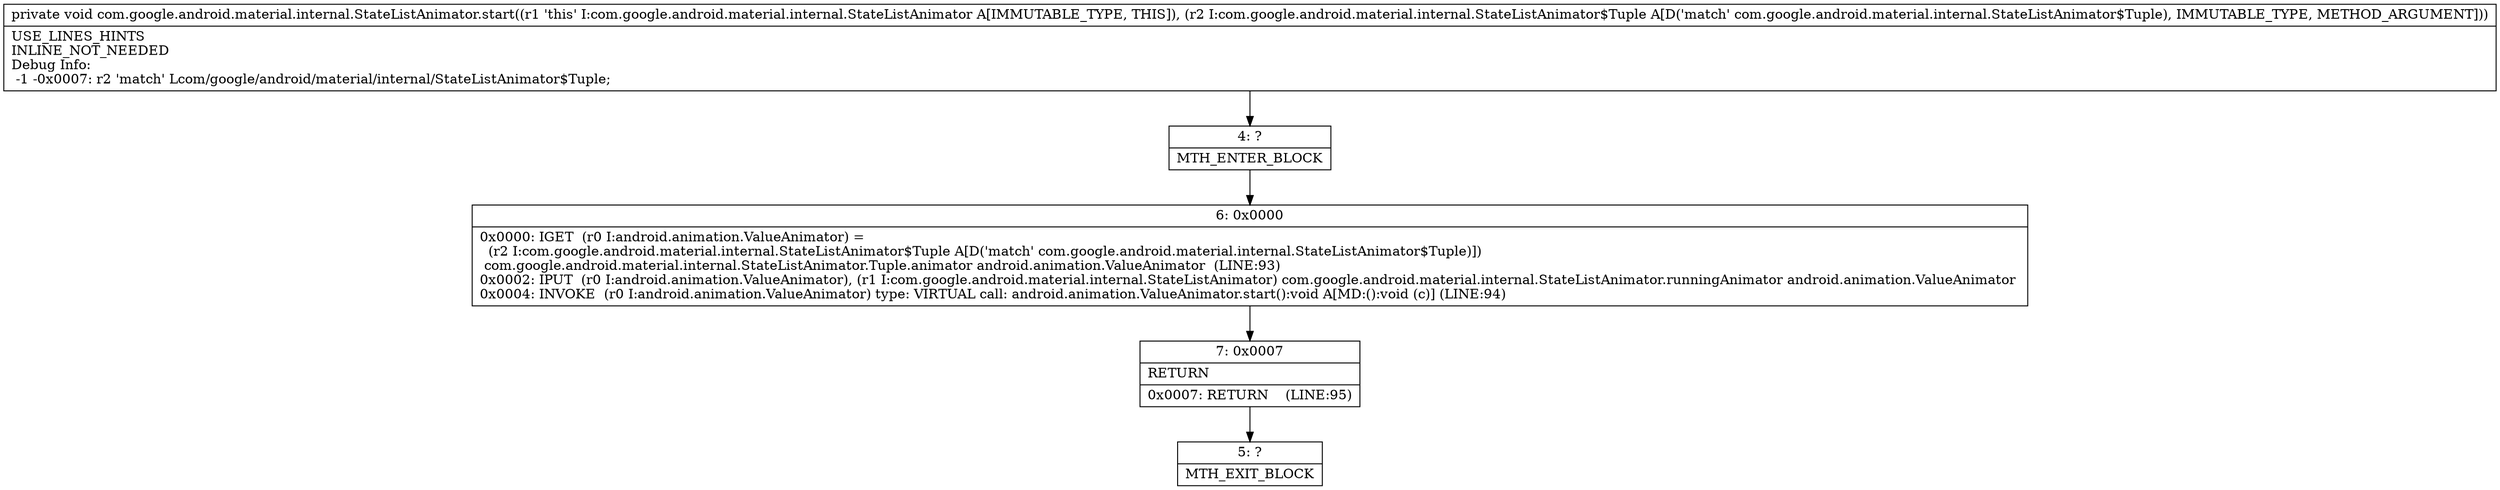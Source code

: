 digraph "CFG forcom.google.android.material.internal.StateListAnimator.start(Lcom\/google\/android\/material\/internal\/StateListAnimator$Tuple;)V" {
Node_4 [shape=record,label="{4\:\ ?|MTH_ENTER_BLOCK\l}"];
Node_6 [shape=record,label="{6\:\ 0x0000|0x0000: IGET  (r0 I:android.animation.ValueAnimator) = \l  (r2 I:com.google.android.material.internal.StateListAnimator$Tuple A[D('match' com.google.android.material.internal.StateListAnimator$Tuple)])\l com.google.android.material.internal.StateListAnimator.Tuple.animator android.animation.ValueAnimator  (LINE:93)\l0x0002: IPUT  (r0 I:android.animation.ValueAnimator), (r1 I:com.google.android.material.internal.StateListAnimator) com.google.android.material.internal.StateListAnimator.runningAnimator android.animation.ValueAnimator \l0x0004: INVOKE  (r0 I:android.animation.ValueAnimator) type: VIRTUAL call: android.animation.ValueAnimator.start():void A[MD:():void (c)] (LINE:94)\l}"];
Node_7 [shape=record,label="{7\:\ 0x0007|RETURN\l|0x0007: RETURN    (LINE:95)\l}"];
Node_5 [shape=record,label="{5\:\ ?|MTH_EXIT_BLOCK\l}"];
MethodNode[shape=record,label="{private void com.google.android.material.internal.StateListAnimator.start((r1 'this' I:com.google.android.material.internal.StateListAnimator A[IMMUTABLE_TYPE, THIS]), (r2 I:com.google.android.material.internal.StateListAnimator$Tuple A[D('match' com.google.android.material.internal.StateListAnimator$Tuple), IMMUTABLE_TYPE, METHOD_ARGUMENT]))  | USE_LINES_HINTS\lINLINE_NOT_NEEDED\lDebug Info:\l  \-1 \-0x0007: r2 'match' Lcom\/google\/android\/material\/internal\/StateListAnimator$Tuple;\l}"];
MethodNode -> Node_4;Node_4 -> Node_6;
Node_6 -> Node_7;
Node_7 -> Node_5;
}

